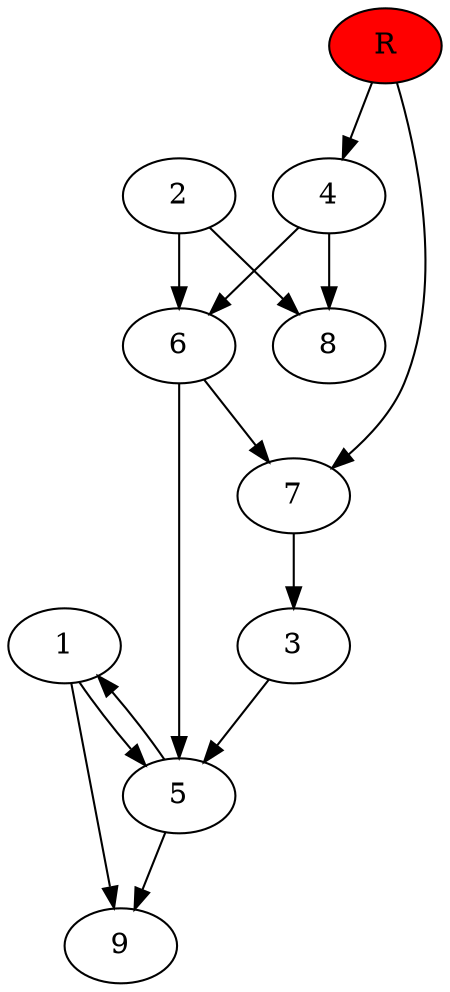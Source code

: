digraph prb26083 {
	1
	2
	3
	4
	5
	6
	7
	8
	R [fillcolor="#ff0000" style=filled]
	1 -> 5
	1 -> 9
	2 -> 6
	2 -> 8
	3 -> 5
	4 -> 6
	4 -> 8
	5 -> 1
	5 -> 9
	6 -> 5
	6 -> 7
	7 -> 3
	R -> 4
	R -> 7
}
